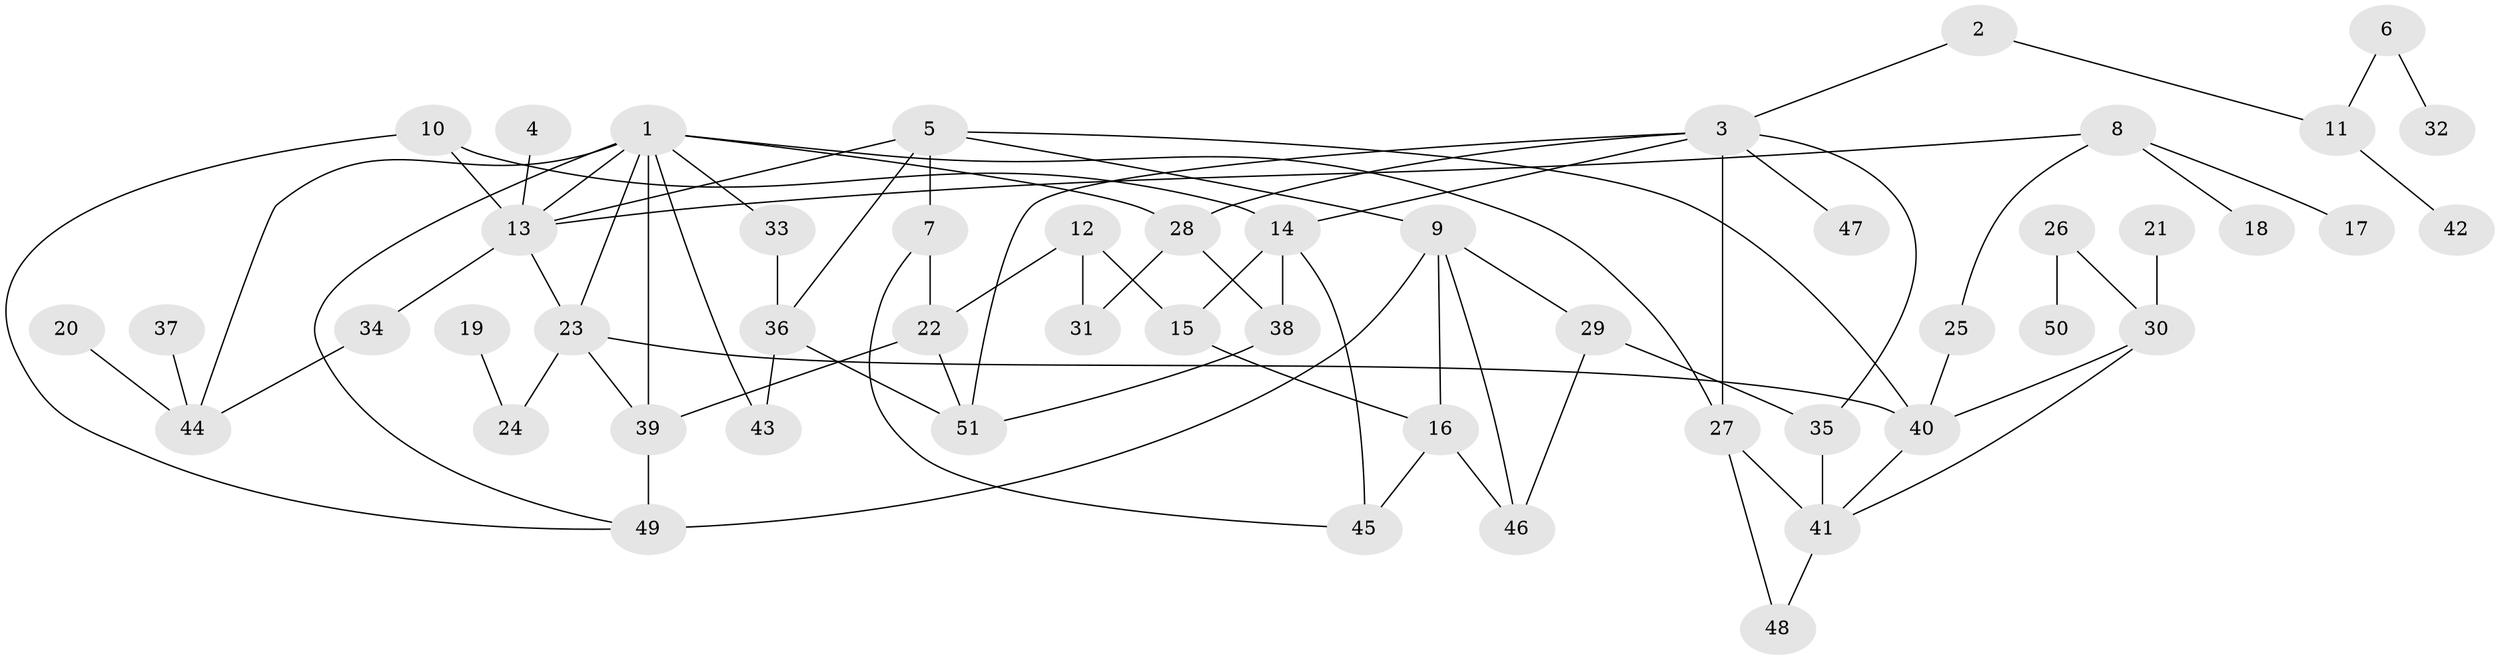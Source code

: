 // original degree distribution, {5: 0.08823529411764706, 9: 0.00980392156862745, 7: 0.0196078431372549, 4: 0.11764705882352941, 6: 0.0196078431372549, 3: 0.19607843137254902, 2: 0.19607843137254902, 1: 0.35294117647058826}
// Generated by graph-tools (version 1.1) at 2025/00/03/09/25 03:00:56]
// undirected, 51 vertices, 79 edges
graph export_dot {
graph [start="1"]
  node [color=gray90,style=filled];
  1;
  2;
  3;
  4;
  5;
  6;
  7;
  8;
  9;
  10;
  11;
  12;
  13;
  14;
  15;
  16;
  17;
  18;
  19;
  20;
  21;
  22;
  23;
  24;
  25;
  26;
  27;
  28;
  29;
  30;
  31;
  32;
  33;
  34;
  35;
  36;
  37;
  38;
  39;
  40;
  41;
  42;
  43;
  44;
  45;
  46;
  47;
  48;
  49;
  50;
  51;
  1 -- 13 [weight=1.0];
  1 -- 23 [weight=1.0];
  1 -- 27 [weight=1.0];
  1 -- 28 [weight=1.0];
  1 -- 33 [weight=1.0];
  1 -- 39 [weight=1.0];
  1 -- 43 [weight=1.0];
  1 -- 44 [weight=1.0];
  1 -- 49 [weight=1.0];
  2 -- 3 [weight=1.0];
  2 -- 11 [weight=1.0];
  3 -- 14 [weight=1.0];
  3 -- 27 [weight=1.0];
  3 -- 28 [weight=1.0];
  3 -- 35 [weight=1.0];
  3 -- 47 [weight=1.0];
  3 -- 51 [weight=1.0];
  4 -- 13 [weight=1.0];
  5 -- 7 [weight=1.0];
  5 -- 9 [weight=1.0];
  5 -- 13 [weight=1.0];
  5 -- 36 [weight=1.0];
  5 -- 40 [weight=1.0];
  6 -- 11 [weight=1.0];
  6 -- 32 [weight=1.0];
  7 -- 22 [weight=1.0];
  7 -- 45 [weight=1.0];
  8 -- 13 [weight=1.0];
  8 -- 17 [weight=1.0];
  8 -- 18 [weight=1.0];
  8 -- 25 [weight=1.0];
  9 -- 16 [weight=1.0];
  9 -- 29 [weight=1.0];
  9 -- 46 [weight=1.0];
  9 -- 49 [weight=2.0];
  10 -- 13 [weight=1.0];
  10 -- 14 [weight=1.0];
  10 -- 49 [weight=1.0];
  11 -- 42 [weight=1.0];
  12 -- 15 [weight=1.0];
  12 -- 22 [weight=1.0];
  12 -- 31 [weight=2.0];
  13 -- 23 [weight=1.0];
  13 -- 34 [weight=1.0];
  14 -- 15 [weight=1.0];
  14 -- 38 [weight=1.0];
  14 -- 45 [weight=1.0];
  15 -- 16 [weight=1.0];
  16 -- 45 [weight=1.0];
  16 -- 46 [weight=1.0];
  19 -- 24 [weight=1.0];
  20 -- 44 [weight=1.0];
  21 -- 30 [weight=1.0];
  22 -- 39 [weight=1.0];
  22 -- 51 [weight=1.0];
  23 -- 24 [weight=1.0];
  23 -- 39 [weight=1.0];
  23 -- 40 [weight=1.0];
  25 -- 40 [weight=1.0];
  26 -- 30 [weight=1.0];
  26 -- 50 [weight=1.0];
  27 -- 41 [weight=1.0];
  27 -- 48 [weight=1.0];
  28 -- 31 [weight=1.0];
  28 -- 38 [weight=1.0];
  29 -- 35 [weight=1.0];
  29 -- 46 [weight=1.0];
  30 -- 40 [weight=1.0];
  30 -- 41 [weight=1.0];
  33 -- 36 [weight=1.0];
  34 -- 44 [weight=1.0];
  35 -- 41 [weight=1.0];
  36 -- 43 [weight=1.0];
  36 -- 51 [weight=1.0];
  37 -- 44 [weight=1.0];
  38 -- 51 [weight=1.0];
  39 -- 49 [weight=1.0];
  40 -- 41 [weight=1.0];
  41 -- 48 [weight=1.0];
}

